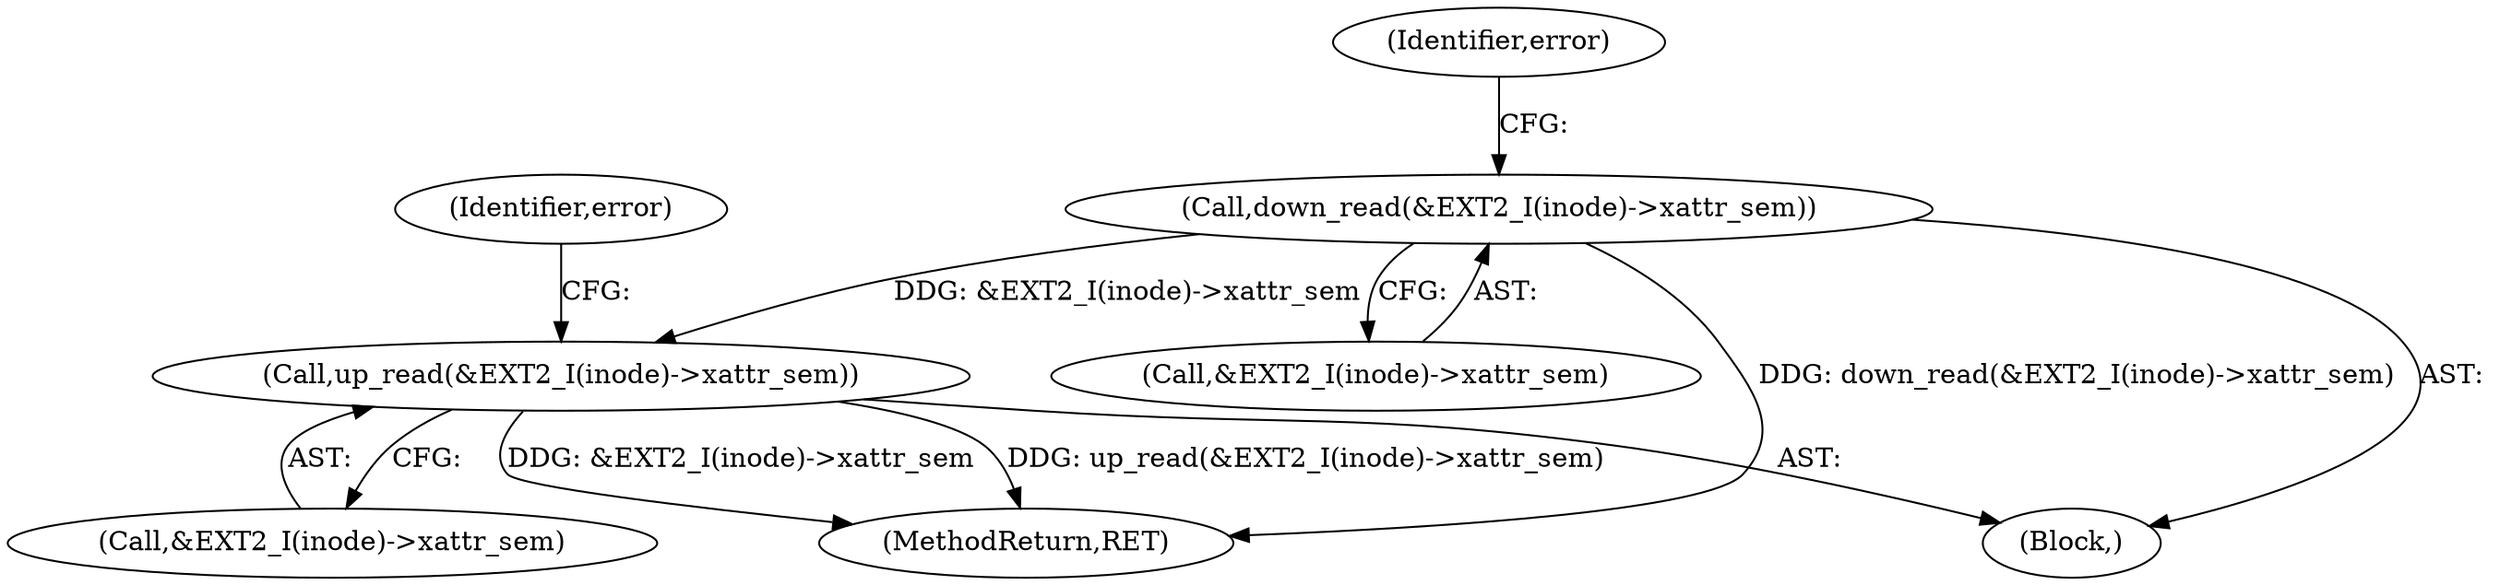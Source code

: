 digraph "0_linux_be0726d33cb8f411945884664924bed3cb8c70ee_8@API" {
"1000131" [label="(Call,down_read(&EXT2_I(inode)->xattr_sem))"];
"1000358" [label="(Call,up_read(&EXT2_I(inode)->xattr_sem))"];
"1000138" [label="(Identifier,error)"];
"1000132" [label="(Call,&EXT2_I(inode)->xattr_sem)"];
"1000366" [label="(MethodReturn,RET)"];
"1000358" [label="(Call,up_read(&EXT2_I(inode)->xattr_sem))"];
"1000359" [label="(Call,&EXT2_I(inode)->xattr_sem)"];
"1000365" [label="(Identifier,error)"];
"1000131" [label="(Call,down_read(&EXT2_I(inode)->xattr_sem))"];
"1000107" [label="(Block,)"];
"1000131" -> "1000107"  [label="AST: "];
"1000131" -> "1000132"  [label="CFG: "];
"1000132" -> "1000131"  [label="AST: "];
"1000138" -> "1000131"  [label="CFG: "];
"1000131" -> "1000366"  [label="DDG: down_read(&EXT2_I(inode)->xattr_sem)"];
"1000131" -> "1000358"  [label="DDG: &EXT2_I(inode)->xattr_sem"];
"1000358" -> "1000107"  [label="AST: "];
"1000358" -> "1000359"  [label="CFG: "];
"1000359" -> "1000358"  [label="AST: "];
"1000365" -> "1000358"  [label="CFG: "];
"1000358" -> "1000366"  [label="DDG: up_read(&EXT2_I(inode)->xattr_sem)"];
"1000358" -> "1000366"  [label="DDG: &EXT2_I(inode)->xattr_sem"];
}
